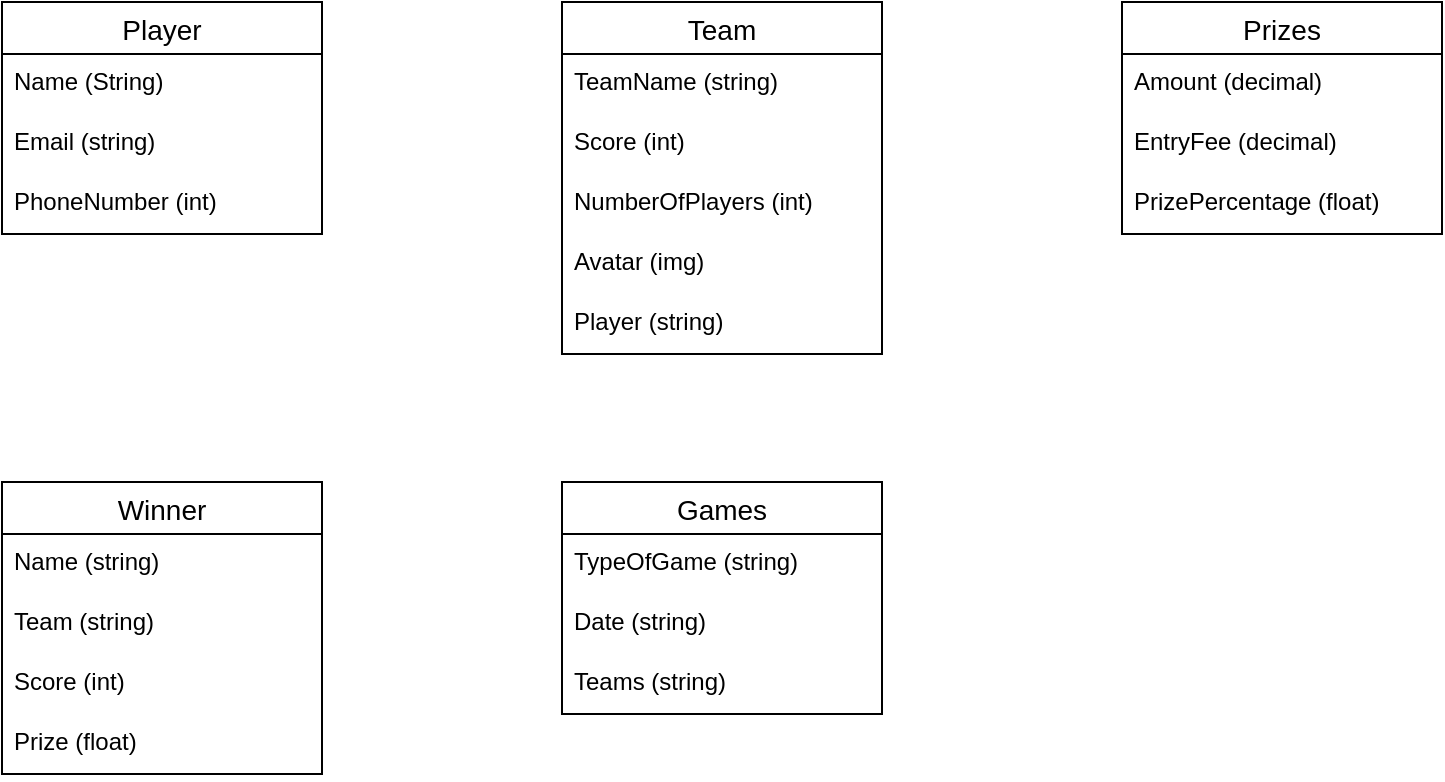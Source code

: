 <mxfile version="16.5.3" type="device"><diagram id="ngjirNgSg1zOut4eBGG8" name="Page-1"><mxGraphModel dx="1381" dy="798" grid="1" gridSize="10" guides="1" tooltips="1" connect="1" arrows="1" fold="1" page="1" pageScale="1" pageWidth="827" pageHeight="1169" background="none" math="0" shadow="0"><root><mxCell id="0"/><mxCell id="1" parent="0"/><mxCell id="2sElf0P6aD_4Uiz9x6H3-1" value="Player" style="swimlane;fontStyle=0;childLayout=stackLayout;horizontal=1;startSize=26;horizontalStack=0;resizeParent=1;resizeParentMax=0;resizeLast=0;collapsible=1;marginBottom=0;align=center;fontSize=14;" vertex="1" parent="1"><mxGeometry x="40" y="40" width="160" height="116" as="geometry"/></mxCell><mxCell id="2sElf0P6aD_4Uiz9x6H3-2" value="Name (String)" style="text;strokeColor=none;fillColor=none;spacingLeft=4;spacingRight=4;overflow=hidden;rotatable=0;points=[[0,0.5],[1,0.5]];portConstraint=eastwest;fontSize=12;" vertex="1" parent="2sElf0P6aD_4Uiz9x6H3-1"><mxGeometry y="26" width="160" height="30" as="geometry"/></mxCell><mxCell id="2sElf0P6aD_4Uiz9x6H3-4" value="Email (string)" style="text;strokeColor=none;fillColor=none;spacingLeft=4;spacingRight=4;overflow=hidden;rotatable=0;points=[[0,0.5],[1,0.5]];portConstraint=eastwest;fontSize=12;" vertex="1" parent="2sElf0P6aD_4Uiz9x6H3-1"><mxGeometry y="56" width="160" height="30" as="geometry"/></mxCell><mxCell id="2sElf0P6aD_4Uiz9x6H3-5" value="PhoneNumber (int)" style="text;strokeColor=none;fillColor=none;spacingLeft=4;spacingRight=4;overflow=hidden;rotatable=0;points=[[0,0.5],[1,0.5]];portConstraint=eastwest;fontSize=12;" vertex="1" parent="2sElf0P6aD_4Uiz9x6H3-1"><mxGeometry y="86" width="160" height="30" as="geometry"/></mxCell><mxCell id="2sElf0P6aD_4Uiz9x6H3-6" value="Team" style="swimlane;fontStyle=0;childLayout=stackLayout;horizontal=1;startSize=26;horizontalStack=0;resizeParent=1;resizeParentMax=0;resizeLast=0;collapsible=1;marginBottom=0;align=center;fontSize=14;" vertex="1" parent="1"><mxGeometry x="320" y="40" width="160" height="176" as="geometry"/></mxCell><mxCell id="2sElf0P6aD_4Uiz9x6H3-7" value="TeamName (string)" style="text;strokeColor=none;fillColor=none;spacingLeft=4;spacingRight=4;overflow=hidden;rotatable=0;points=[[0,0.5],[1,0.5]];portConstraint=eastwest;fontSize=12;" vertex="1" parent="2sElf0P6aD_4Uiz9x6H3-6"><mxGeometry y="26" width="160" height="30" as="geometry"/></mxCell><mxCell id="2sElf0P6aD_4Uiz9x6H3-8" value="Score (int)" style="text;strokeColor=none;fillColor=none;spacingLeft=4;spacingRight=4;overflow=hidden;rotatable=0;points=[[0,0.5],[1,0.5]];portConstraint=eastwest;fontSize=12;" vertex="1" parent="2sElf0P6aD_4Uiz9x6H3-6"><mxGeometry y="56" width="160" height="30" as="geometry"/></mxCell><mxCell id="2sElf0P6aD_4Uiz9x6H3-9" value="NumberOfPlayers (int)" style="text;strokeColor=none;fillColor=none;spacingLeft=4;spacingRight=4;overflow=hidden;rotatable=0;points=[[0,0.5],[1,0.5]];portConstraint=eastwest;fontSize=12;" vertex="1" parent="2sElf0P6aD_4Uiz9x6H3-6"><mxGeometry y="86" width="160" height="30" as="geometry"/></mxCell><mxCell id="2sElf0P6aD_4Uiz9x6H3-28" value="Avatar (img)" style="text;strokeColor=none;fillColor=none;spacingLeft=4;spacingRight=4;overflow=hidden;rotatable=0;points=[[0,0.5],[1,0.5]];portConstraint=eastwest;fontSize=12;" vertex="1" parent="2sElf0P6aD_4Uiz9x6H3-6"><mxGeometry y="116" width="160" height="30" as="geometry"/></mxCell><mxCell id="2sElf0P6aD_4Uiz9x6H3-29" value="Player (string)" style="text;strokeColor=none;fillColor=none;spacingLeft=4;spacingRight=4;overflow=hidden;rotatable=0;points=[[0,0.5],[1,0.5]];portConstraint=eastwest;fontSize=12;" vertex="1" parent="2sElf0P6aD_4Uiz9x6H3-6"><mxGeometry y="146" width="160" height="30" as="geometry"/></mxCell><mxCell id="2sElf0P6aD_4Uiz9x6H3-10" value="Prizes" style="swimlane;fontStyle=0;childLayout=stackLayout;horizontal=1;startSize=26;horizontalStack=0;resizeParent=1;resizeParentMax=0;resizeLast=0;collapsible=1;marginBottom=0;align=center;fontSize=14;" vertex="1" parent="1"><mxGeometry x="600" y="40" width="160" height="116" as="geometry"/></mxCell><mxCell id="2sElf0P6aD_4Uiz9x6H3-11" value="Amount (decimal)" style="text;strokeColor=none;fillColor=none;spacingLeft=4;spacingRight=4;overflow=hidden;rotatable=0;points=[[0,0.5],[1,0.5]];portConstraint=eastwest;fontSize=12;" vertex="1" parent="2sElf0P6aD_4Uiz9x6H3-10"><mxGeometry y="26" width="160" height="30" as="geometry"/></mxCell><mxCell id="2sElf0P6aD_4Uiz9x6H3-14" value="EntryFee (decimal)" style="text;strokeColor=none;fillColor=none;spacingLeft=4;spacingRight=4;overflow=hidden;rotatable=0;points=[[0,0.5],[1,0.5]];portConstraint=eastwest;fontSize=12;" vertex="1" parent="2sElf0P6aD_4Uiz9x6H3-10"><mxGeometry y="56" width="160" height="30" as="geometry"/></mxCell><mxCell id="2sElf0P6aD_4Uiz9x6H3-15" value="PrizePercentage (float)" style="text;strokeColor=none;fillColor=none;spacingLeft=4;spacingRight=4;overflow=hidden;rotatable=0;points=[[0,0.5],[1,0.5]];portConstraint=eastwest;fontSize=12;" vertex="1" parent="2sElf0P6aD_4Uiz9x6H3-10"><mxGeometry y="86" width="160" height="30" as="geometry"/></mxCell><mxCell id="2sElf0P6aD_4Uiz9x6H3-16" value="Winner" style="swimlane;fontStyle=0;childLayout=stackLayout;horizontal=1;startSize=26;horizontalStack=0;resizeParent=1;resizeParentMax=0;resizeLast=0;collapsible=1;marginBottom=0;align=center;fontSize=14;" vertex="1" parent="1"><mxGeometry x="40" y="280" width="160" height="146" as="geometry"/></mxCell><mxCell id="2sElf0P6aD_4Uiz9x6H3-17" value="Name (string)" style="text;strokeColor=none;fillColor=none;spacingLeft=4;spacingRight=4;overflow=hidden;rotatable=0;points=[[0,0.5],[1,0.5]];portConstraint=eastwest;fontSize=12;" vertex="1" parent="2sElf0P6aD_4Uiz9x6H3-16"><mxGeometry y="26" width="160" height="30" as="geometry"/></mxCell><mxCell id="2sElf0P6aD_4Uiz9x6H3-18" value="Team (string)" style="text;strokeColor=none;fillColor=none;spacingLeft=4;spacingRight=4;overflow=hidden;rotatable=0;points=[[0,0.5],[1,0.5]];portConstraint=eastwest;fontSize=12;" vertex="1" parent="2sElf0P6aD_4Uiz9x6H3-16"><mxGeometry y="56" width="160" height="30" as="geometry"/></mxCell><mxCell id="2sElf0P6aD_4Uiz9x6H3-19" value="Score (int)" style="text;strokeColor=none;fillColor=none;spacingLeft=4;spacingRight=4;overflow=hidden;rotatable=0;points=[[0,0.5],[1,0.5]];portConstraint=eastwest;fontSize=12;" vertex="1" parent="2sElf0P6aD_4Uiz9x6H3-16"><mxGeometry y="86" width="160" height="30" as="geometry"/></mxCell><mxCell id="2sElf0P6aD_4Uiz9x6H3-20" value="Prize (float)" style="text;strokeColor=none;fillColor=none;spacingLeft=4;spacingRight=4;overflow=hidden;rotatable=0;points=[[0,0.5],[1,0.5]];portConstraint=eastwest;fontSize=12;" vertex="1" parent="2sElf0P6aD_4Uiz9x6H3-16"><mxGeometry y="116" width="160" height="30" as="geometry"/></mxCell><mxCell id="2sElf0P6aD_4Uiz9x6H3-21" value="Games" style="swimlane;fontStyle=0;childLayout=stackLayout;horizontal=1;startSize=26;horizontalStack=0;resizeParent=1;resizeParentMax=0;resizeLast=0;collapsible=1;marginBottom=0;align=center;fontSize=14;" vertex="1" parent="1"><mxGeometry x="320" y="280" width="160" height="116" as="geometry"/></mxCell><mxCell id="2sElf0P6aD_4Uiz9x6H3-22" value="TypeOfGame (string)" style="text;strokeColor=none;fillColor=none;spacingLeft=4;spacingRight=4;overflow=hidden;rotatable=0;points=[[0,0.5],[1,0.5]];portConstraint=eastwest;fontSize=12;" vertex="1" parent="2sElf0P6aD_4Uiz9x6H3-21"><mxGeometry y="26" width="160" height="30" as="geometry"/></mxCell><mxCell id="2sElf0P6aD_4Uiz9x6H3-23" value="Date (string)" style="text;strokeColor=none;fillColor=none;spacingLeft=4;spacingRight=4;overflow=hidden;rotatable=0;points=[[0,0.5],[1,0.5]];portConstraint=eastwest;fontSize=12;" vertex="1" parent="2sElf0P6aD_4Uiz9x6H3-21"><mxGeometry y="56" width="160" height="30" as="geometry"/></mxCell><mxCell id="2sElf0P6aD_4Uiz9x6H3-25" value="Teams (string)" style="text;strokeColor=none;fillColor=none;spacingLeft=4;spacingRight=4;overflow=hidden;rotatable=0;points=[[0,0.5],[1,0.5]];portConstraint=eastwest;fontSize=12;" vertex="1" parent="2sElf0P6aD_4Uiz9x6H3-21"><mxGeometry y="86" width="160" height="30" as="geometry"/></mxCell></root></mxGraphModel></diagram></mxfile>